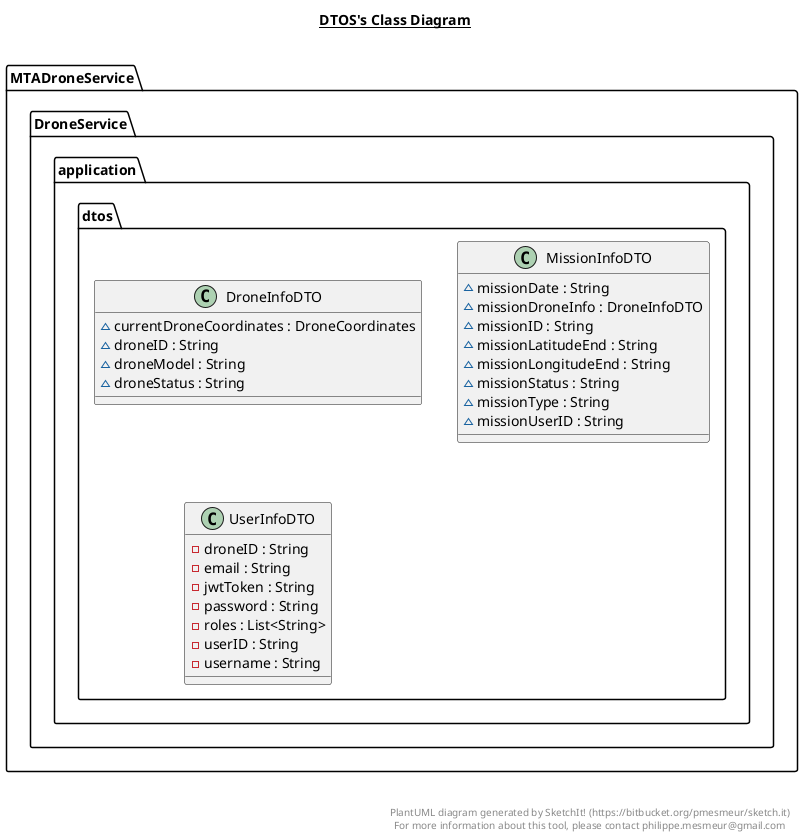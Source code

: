 @startuml

title __DTOS's Class Diagram__\n

  namespace MTADroneService.DroneService.application {
    namespace dtos {
      class MTADroneService.DroneService.application.dtos.DroneInfoDTO {
          ~ currentDroneCoordinates : DroneCoordinates
          ~ droneID : String
          ~ droneModel : String
          ~ droneStatus : String
      }
    }
  }
  

  namespace MTADroneService.DroneService.application {
    namespace dtos {
      class MTADroneService.DroneService.application.dtos.MissionInfoDTO {
          ~ missionDate : String
          ~ missionDroneInfo : DroneInfoDTO
          ~ missionID : String
          ~ missionLatitudeEnd : String
          ~ missionLongitudeEnd : String
          ~ missionStatus : String
          ~ missionType : String
          ~ missionUserID : String
      }
    }
  }
  

  namespace MTADroneService.DroneService.application {
    namespace dtos {
      class MTADroneService.DroneService.application.dtos.UserInfoDTO {
          - droneID : String
          - email : String
          - jwtToken : String
          - password : String
          - roles : List<String>
          - userID : String
          - username : String
      }
    }
  }
  



right footer


PlantUML diagram generated by SketchIt! (https://bitbucket.org/pmesmeur/sketch.it)
For more information about this tool, please contact philippe.mesmeur@gmail.com
endfooter

@enduml
